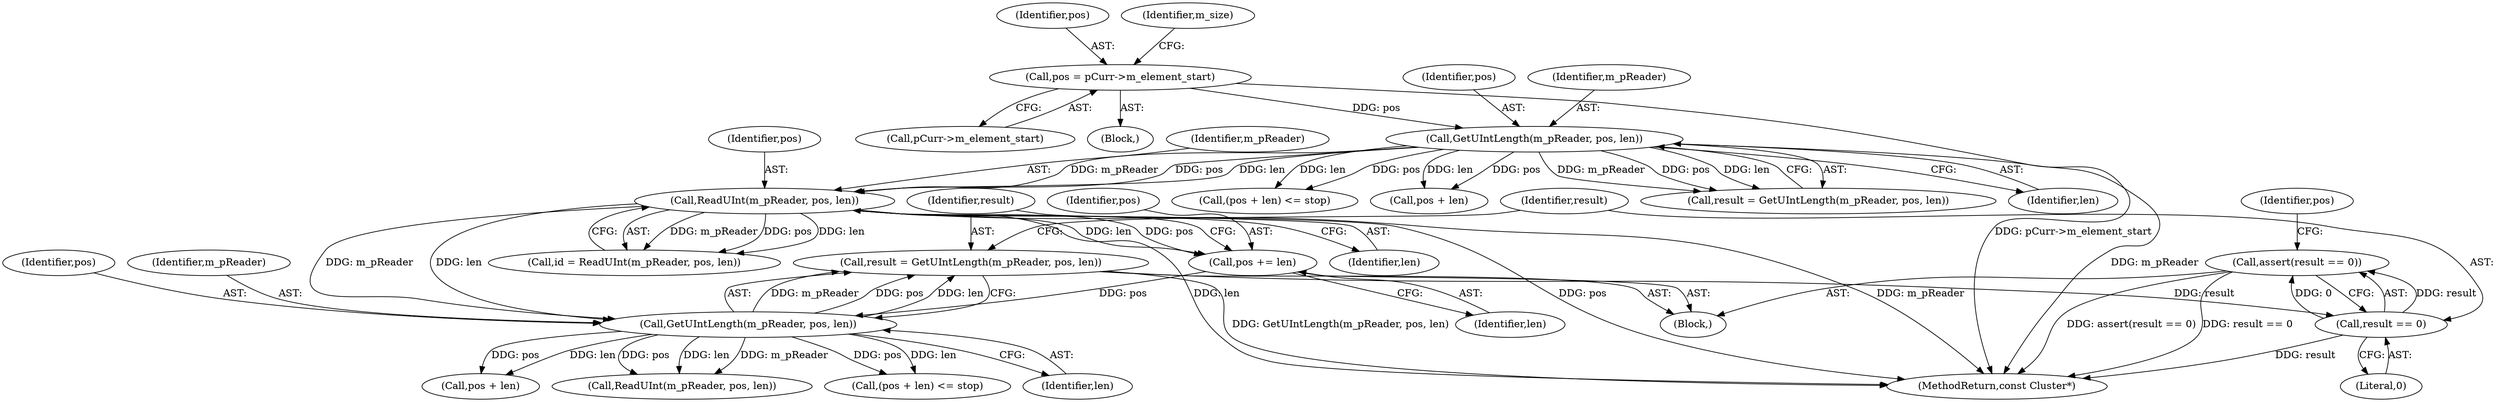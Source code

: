 digraph "1_Android_04839626ed859623901ebd3a5fd483982186b59d_109@API" {
"1000263" [label="(Call,assert(result == 0))"];
"1000264" [label="(Call,result == 0)"];
"1000257" [label="(Call,result = GetUIntLength(m_pReader, pos, len))"];
"1000259" [label="(Call,GetUIntLength(m_pReader, pos, len))"];
"1000240" [label="(Call,ReadUInt(m_pReader, pos, len))"];
"1000217" [label="(Call,GetUIntLength(m_pReader, pos, len))"];
"1000197" [label="(Call,pos = pCurr->m_element_start)"];
"1000254" [label="(Call,pos += len)"];
"1000263" [label="(Call,assert(result == 0))"];
"1000264" [label="(Call,result == 0)"];
"1000242" [label="(Identifier,pos)"];
"1000259" [label="(Call,GetUIntLength(m_pReader, pos, len))"];
"1000226" [label="(Call,(pos + len) <= stop)"];
"1000227" [label="(Call,pos + len)"];
"1000198" [label="(Identifier,pos)"];
"1000241" [label="(Identifier,m_pReader)"];
"1000256" [label="(Identifier,len)"];
"1000262" [label="(Identifier,len)"];
"1000255" [label="(Identifier,pos)"];
"1000257" [label="(Call,result = GetUIntLength(m_pReader, pos, len))"];
"1000243" [label="(Identifier,len)"];
"1000265" [label="(Identifier,result)"];
"1000258" [label="(Identifier,result)"];
"1000240" [label="(Call,ReadUInt(m_pReader, pos, len))"];
"1000254" [label="(Call,pos += len)"];
"1000270" [label="(Identifier,pos)"];
"1000127" [label="(Block,)"];
"1000269" [label="(Call,pos + len)"];
"1000538" [label="(MethodReturn,const Cluster*)"];
"1000215" [label="(Call,result = GetUIntLength(m_pReader, pos, len))"];
"1000219" [label="(Identifier,pos)"];
"1000217" [label="(Call,GetUIntLength(m_pReader, pos, len))"];
"1000276" [label="(Call,ReadUInt(m_pReader, pos, len))"];
"1000261" [label="(Identifier,pos)"];
"1000220" [label="(Identifier,len)"];
"1000238" [label="(Call,id = ReadUInt(m_pReader, pos, len))"];
"1000260" [label="(Identifier,m_pReader)"];
"1000218" [label="(Identifier,m_pReader)"];
"1000197" [label="(Call,pos = pCurr->m_element_start)"];
"1000199" [label="(Call,pCurr->m_element_start)"];
"1000212" [label="(Block,)"];
"1000268" [label="(Call,(pos + len) <= stop)"];
"1000204" [label="(Identifier,m_size)"];
"1000266" [label="(Literal,0)"];
"1000263" -> "1000212"  [label="AST: "];
"1000263" -> "1000264"  [label="CFG: "];
"1000264" -> "1000263"  [label="AST: "];
"1000270" -> "1000263"  [label="CFG: "];
"1000263" -> "1000538"  [label="DDG: assert(result == 0)"];
"1000263" -> "1000538"  [label="DDG: result == 0"];
"1000264" -> "1000263"  [label="DDG: result"];
"1000264" -> "1000263"  [label="DDG: 0"];
"1000264" -> "1000266"  [label="CFG: "];
"1000265" -> "1000264"  [label="AST: "];
"1000266" -> "1000264"  [label="AST: "];
"1000264" -> "1000538"  [label="DDG: result"];
"1000257" -> "1000264"  [label="DDG: result"];
"1000257" -> "1000212"  [label="AST: "];
"1000257" -> "1000259"  [label="CFG: "];
"1000258" -> "1000257"  [label="AST: "];
"1000259" -> "1000257"  [label="AST: "];
"1000265" -> "1000257"  [label="CFG: "];
"1000257" -> "1000538"  [label="DDG: GetUIntLength(m_pReader, pos, len)"];
"1000259" -> "1000257"  [label="DDG: m_pReader"];
"1000259" -> "1000257"  [label="DDG: pos"];
"1000259" -> "1000257"  [label="DDG: len"];
"1000259" -> "1000262"  [label="CFG: "];
"1000260" -> "1000259"  [label="AST: "];
"1000261" -> "1000259"  [label="AST: "];
"1000262" -> "1000259"  [label="AST: "];
"1000240" -> "1000259"  [label="DDG: m_pReader"];
"1000240" -> "1000259"  [label="DDG: len"];
"1000254" -> "1000259"  [label="DDG: pos"];
"1000259" -> "1000268"  [label="DDG: pos"];
"1000259" -> "1000268"  [label="DDG: len"];
"1000259" -> "1000269"  [label="DDG: pos"];
"1000259" -> "1000269"  [label="DDG: len"];
"1000259" -> "1000276"  [label="DDG: m_pReader"];
"1000259" -> "1000276"  [label="DDG: pos"];
"1000259" -> "1000276"  [label="DDG: len"];
"1000240" -> "1000238"  [label="AST: "];
"1000240" -> "1000243"  [label="CFG: "];
"1000241" -> "1000240"  [label="AST: "];
"1000242" -> "1000240"  [label="AST: "];
"1000243" -> "1000240"  [label="AST: "];
"1000238" -> "1000240"  [label="CFG: "];
"1000240" -> "1000538"  [label="DDG: pos"];
"1000240" -> "1000538"  [label="DDG: m_pReader"];
"1000240" -> "1000538"  [label="DDG: len"];
"1000240" -> "1000238"  [label="DDG: m_pReader"];
"1000240" -> "1000238"  [label="DDG: pos"];
"1000240" -> "1000238"  [label="DDG: len"];
"1000217" -> "1000240"  [label="DDG: m_pReader"];
"1000217" -> "1000240"  [label="DDG: pos"];
"1000217" -> "1000240"  [label="DDG: len"];
"1000240" -> "1000254"  [label="DDG: len"];
"1000240" -> "1000254"  [label="DDG: pos"];
"1000217" -> "1000215"  [label="AST: "];
"1000217" -> "1000220"  [label="CFG: "];
"1000218" -> "1000217"  [label="AST: "];
"1000219" -> "1000217"  [label="AST: "];
"1000220" -> "1000217"  [label="AST: "];
"1000215" -> "1000217"  [label="CFG: "];
"1000217" -> "1000538"  [label="DDG: m_pReader"];
"1000217" -> "1000215"  [label="DDG: m_pReader"];
"1000217" -> "1000215"  [label="DDG: pos"];
"1000217" -> "1000215"  [label="DDG: len"];
"1000197" -> "1000217"  [label="DDG: pos"];
"1000217" -> "1000226"  [label="DDG: pos"];
"1000217" -> "1000226"  [label="DDG: len"];
"1000217" -> "1000227"  [label="DDG: pos"];
"1000217" -> "1000227"  [label="DDG: len"];
"1000197" -> "1000127"  [label="AST: "];
"1000197" -> "1000199"  [label="CFG: "];
"1000198" -> "1000197"  [label="AST: "];
"1000199" -> "1000197"  [label="AST: "];
"1000204" -> "1000197"  [label="CFG: "];
"1000197" -> "1000538"  [label="DDG: pCurr->m_element_start"];
"1000254" -> "1000212"  [label="AST: "];
"1000254" -> "1000256"  [label="CFG: "];
"1000255" -> "1000254"  [label="AST: "];
"1000256" -> "1000254"  [label="AST: "];
"1000258" -> "1000254"  [label="CFG: "];
}
